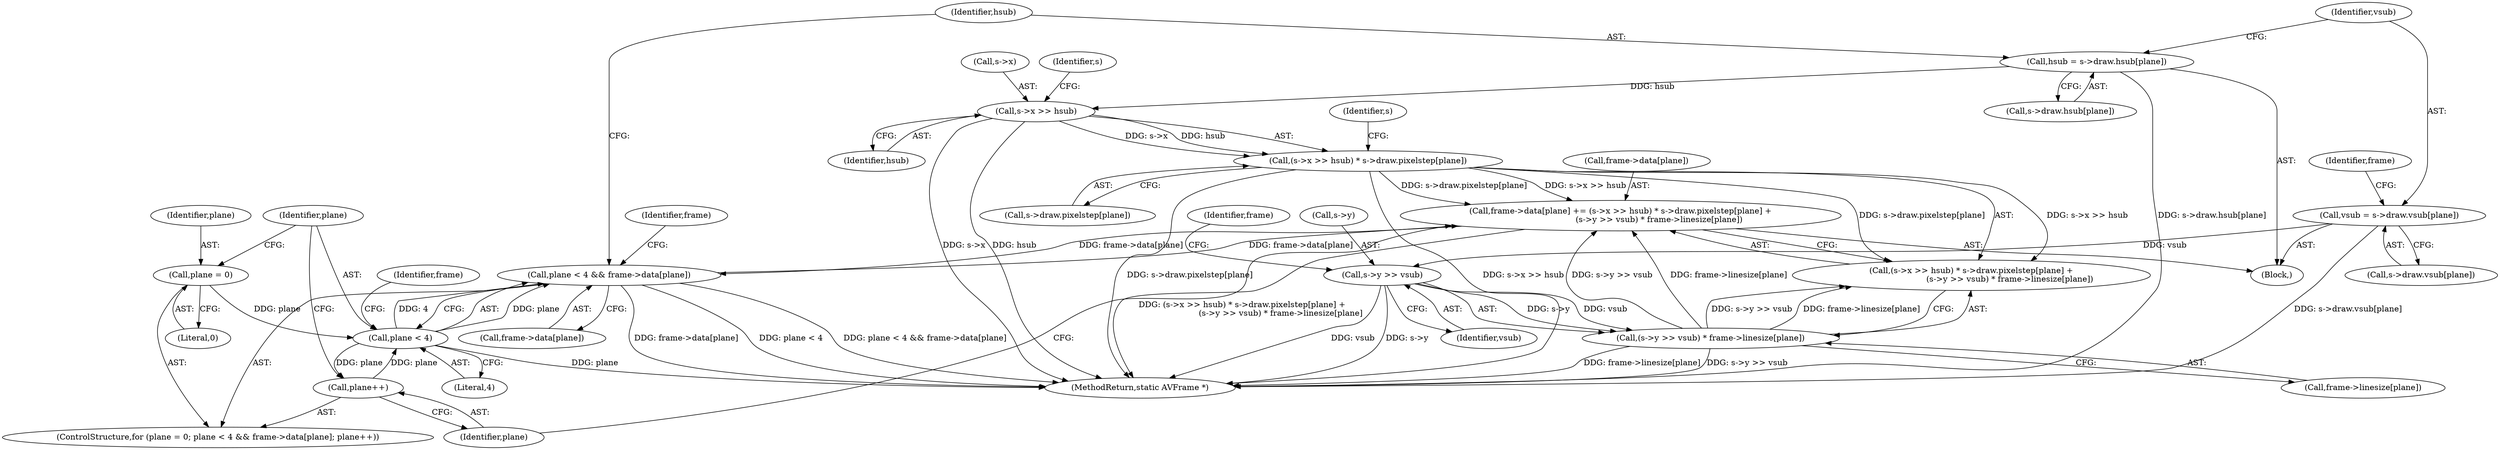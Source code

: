 digraph "1_FFmpeg_e43a0a232dbf6d3c161823c2e07c52e76227a1bc_8@pointer" {
"1000194" [label="(Call,frame->data[plane] += (s->x >> hsub) * s->draw.pixelstep[plane] +\n                              (s->y >> vsub) * frame->linesize[plane])"];
"1000201" [label="(Call,(s->x >> hsub) * s->draw.pixelstep[plane])"];
"1000202" [label="(Call,s->x >> hsub)"];
"1000175" [label="(Call,hsub = s->draw.hsub[plane])"];
"1000214" [label="(Call,(s->y >> vsub) * frame->linesize[plane])"];
"1000215" [label="(Call,s->y >> vsub)"];
"1000185" [label="(Call,vsub = s->draw.vsub[plane])"];
"1000162" [label="(Call,plane < 4 && frame->data[plane])"];
"1000163" [label="(Call,plane < 4)"];
"1000171" [label="(Call,plane++)"];
"1000159" [label="(Call,plane = 0)"];
"1000194" [label="(Call,frame->data[plane] += (s->x >> hsub) * s->draw.pixelstep[plane] +\n                              (s->y >> vsub) * frame->linesize[plane])"];
"1000165" [label="(Literal,4)"];
"1000197" [label="(Identifier,frame)"];
"1000177" [label="(Call,s->draw.hsub[plane])"];
"1000219" [label="(Identifier,vsub)"];
"1000164" [label="(Identifier,plane)"];
"1000176" [label="(Identifier,hsub)"];
"1000195" [label="(Call,frame->data[plane])"];
"1000227" [label="(MethodReturn,static AVFrame *)"];
"1000200" [label="(Call,(s->x >> hsub) * s->draw.pixelstep[plane] +\n                              (s->y >> vsub) * frame->linesize[plane])"];
"1000222" [label="(Identifier,frame)"];
"1000194" [label="(Call,frame->data[plane] += (s->x >> hsub) * s->draw.pixelstep[plane] +\n                              (s->y >> vsub) * frame->linesize[plane])"];
"1000214" [label="(Call,(s->y >> vsub) * frame->linesize[plane])"];
"1000166" [label="(Call,frame->data[plane])"];
"1000206" [label="(Identifier,hsub)"];
"1000160" [label="(Identifier,plane)"];
"1000187" [label="(Call,s->draw.vsub[plane])"];
"1000173" [label="(Block,)"];
"1000207" [label="(Call,s->draw.pixelstep[plane])"];
"1000158" [label="(ControlStructure,for (plane = 0; plane < 4 && frame->data[plane]; plane++))"];
"1000203" [label="(Call,s->x)"];
"1000186" [label="(Identifier,vsub)"];
"1000226" [label="(Identifier,frame)"];
"1000210" [label="(Identifier,s)"];
"1000171" [label="(Call,plane++)"];
"1000215" [label="(Call,s->y >> vsub)"];
"1000162" [label="(Call,plane < 4 && frame->data[plane])"];
"1000202" [label="(Call,s->x >> hsub)"];
"1000217" [label="(Identifier,s)"];
"1000185" [label="(Call,vsub = s->draw.vsub[plane])"];
"1000216" [label="(Call,s->y)"];
"1000220" [label="(Call,frame->linesize[plane])"];
"1000201" [label="(Call,(s->x >> hsub) * s->draw.pixelstep[plane])"];
"1000161" [label="(Literal,0)"];
"1000175" [label="(Call,hsub = s->draw.hsub[plane])"];
"1000168" [label="(Identifier,frame)"];
"1000159" [label="(Call,plane = 0)"];
"1000172" [label="(Identifier,plane)"];
"1000163" [label="(Call,plane < 4)"];
"1000194" -> "1000173"  [label="AST: "];
"1000194" -> "1000200"  [label="CFG: "];
"1000195" -> "1000194"  [label="AST: "];
"1000200" -> "1000194"  [label="AST: "];
"1000172" -> "1000194"  [label="CFG: "];
"1000194" -> "1000227"  [label="DDG: (s->x >> hsub) * s->draw.pixelstep[plane] +\n                              (s->y >> vsub) * frame->linesize[plane]"];
"1000194" -> "1000162"  [label="DDG: frame->data[plane]"];
"1000201" -> "1000194"  [label="DDG: s->x >> hsub"];
"1000201" -> "1000194"  [label="DDG: s->draw.pixelstep[plane]"];
"1000214" -> "1000194"  [label="DDG: s->y >> vsub"];
"1000214" -> "1000194"  [label="DDG: frame->linesize[plane]"];
"1000162" -> "1000194"  [label="DDG: frame->data[plane]"];
"1000201" -> "1000200"  [label="AST: "];
"1000201" -> "1000207"  [label="CFG: "];
"1000202" -> "1000201"  [label="AST: "];
"1000207" -> "1000201"  [label="AST: "];
"1000217" -> "1000201"  [label="CFG: "];
"1000201" -> "1000227"  [label="DDG: s->draw.pixelstep[plane]"];
"1000201" -> "1000227"  [label="DDG: s->x >> hsub"];
"1000201" -> "1000200"  [label="DDG: s->x >> hsub"];
"1000201" -> "1000200"  [label="DDG: s->draw.pixelstep[plane]"];
"1000202" -> "1000201"  [label="DDG: s->x"];
"1000202" -> "1000201"  [label="DDG: hsub"];
"1000202" -> "1000206"  [label="CFG: "];
"1000203" -> "1000202"  [label="AST: "];
"1000206" -> "1000202"  [label="AST: "];
"1000210" -> "1000202"  [label="CFG: "];
"1000202" -> "1000227"  [label="DDG: s->x"];
"1000202" -> "1000227"  [label="DDG: hsub"];
"1000175" -> "1000202"  [label="DDG: hsub"];
"1000175" -> "1000173"  [label="AST: "];
"1000175" -> "1000177"  [label="CFG: "];
"1000176" -> "1000175"  [label="AST: "];
"1000177" -> "1000175"  [label="AST: "];
"1000186" -> "1000175"  [label="CFG: "];
"1000175" -> "1000227"  [label="DDG: s->draw.hsub[plane]"];
"1000214" -> "1000200"  [label="AST: "];
"1000214" -> "1000220"  [label="CFG: "];
"1000215" -> "1000214"  [label="AST: "];
"1000220" -> "1000214"  [label="AST: "];
"1000200" -> "1000214"  [label="CFG: "];
"1000214" -> "1000227"  [label="DDG: frame->linesize[plane]"];
"1000214" -> "1000227"  [label="DDG: s->y >> vsub"];
"1000214" -> "1000200"  [label="DDG: s->y >> vsub"];
"1000214" -> "1000200"  [label="DDG: frame->linesize[plane]"];
"1000215" -> "1000214"  [label="DDG: s->y"];
"1000215" -> "1000214"  [label="DDG: vsub"];
"1000215" -> "1000219"  [label="CFG: "];
"1000216" -> "1000215"  [label="AST: "];
"1000219" -> "1000215"  [label="AST: "];
"1000222" -> "1000215"  [label="CFG: "];
"1000215" -> "1000227"  [label="DDG: vsub"];
"1000215" -> "1000227"  [label="DDG: s->y"];
"1000185" -> "1000215"  [label="DDG: vsub"];
"1000185" -> "1000173"  [label="AST: "];
"1000185" -> "1000187"  [label="CFG: "];
"1000186" -> "1000185"  [label="AST: "];
"1000187" -> "1000185"  [label="AST: "];
"1000197" -> "1000185"  [label="CFG: "];
"1000185" -> "1000227"  [label="DDG: s->draw.vsub[plane]"];
"1000162" -> "1000158"  [label="AST: "];
"1000162" -> "1000163"  [label="CFG: "];
"1000162" -> "1000166"  [label="CFG: "];
"1000163" -> "1000162"  [label="AST: "];
"1000166" -> "1000162"  [label="AST: "];
"1000176" -> "1000162"  [label="CFG: "];
"1000226" -> "1000162"  [label="CFG: "];
"1000162" -> "1000227"  [label="DDG: frame->data[plane]"];
"1000162" -> "1000227"  [label="DDG: plane < 4"];
"1000162" -> "1000227"  [label="DDG: plane < 4 && frame->data[plane]"];
"1000163" -> "1000162"  [label="DDG: plane"];
"1000163" -> "1000162"  [label="DDG: 4"];
"1000163" -> "1000165"  [label="CFG: "];
"1000164" -> "1000163"  [label="AST: "];
"1000165" -> "1000163"  [label="AST: "];
"1000168" -> "1000163"  [label="CFG: "];
"1000163" -> "1000227"  [label="DDG: plane"];
"1000171" -> "1000163"  [label="DDG: plane"];
"1000159" -> "1000163"  [label="DDG: plane"];
"1000163" -> "1000171"  [label="DDG: plane"];
"1000171" -> "1000158"  [label="AST: "];
"1000171" -> "1000172"  [label="CFG: "];
"1000172" -> "1000171"  [label="AST: "];
"1000164" -> "1000171"  [label="CFG: "];
"1000159" -> "1000158"  [label="AST: "];
"1000159" -> "1000161"  [label="CFG: "];
"1000160" -> "1000159"  [label="AST: "];
"1000161" -> "1000159"  [label="AST: "];
"1000164" -> "1000159"  [label="CFG: "];
}
